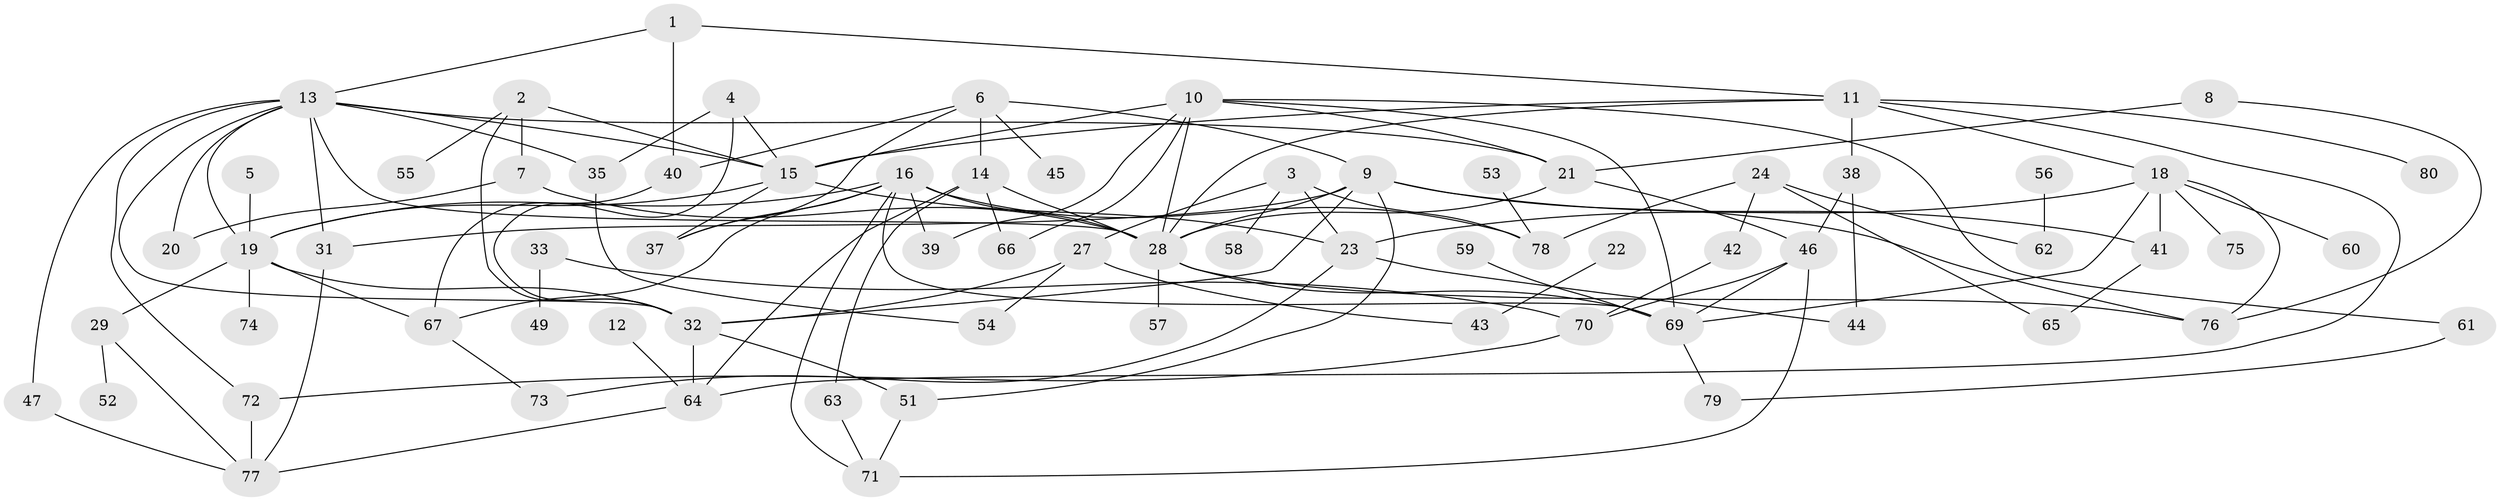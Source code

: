// original degree distribution, {3: 0.21052631578947367, 2: 0.21052631578947367, 1: 0.21052631578947367, 4: 0.15789473684210525, 5: 0.11278195488721804, 0: 0.06015037593984962, 7: 0.015037593984962405, 6: 0.015037593984962405, 9: 0.007518796992481203}
// Generated by graph-tools (version 1.1) at 2025/48/03/04/25 22:48:05]
// undirected, 71 vertices, 122 edges
graph export_dot {
  node [color=gray90,style=filled];
  1;
  2;
  3;
  4;
  5;
  6;
  7;
  8;
  9;
  10;
  11;
  12;
  13;
  14;
  15;
  16;
  18;
  19;
  20;
  21;
  22;
  23;
  24;
  27;
  28;
  29;
  31;
  32;
  33;
  35;
  37;
  38;
  39;
  40;
  41;
  42;
  43;
  44;
  45;
  46;
  47;
  49;
  51;
  52;
  53;
  54;
  55;
  56;
  57;
  58;
  59;
  60;
  61;
  62;
  63;
  64;
  65;
  66;
  67;
  69;
  70;
  71;
  72;
  73;
  74;
  75;
  76;
  77;
  78;
  79;
  80;
  1 -- 11 [weight=1.0];
  1 -- 13 [weight=1.0];
  1 -- 40 [weight=1.0];
  2 -- 7 [weight=1.0];
  2 -- 15 [weight=2.0];
  2 -- 32 [weight=1.0];
  2 -- 55 [weight=1.0];
  3 -- 23 [weight=1.0];
  3 -- 27 [weight=1.0];
  3 -- 58 [weight=1.0];
  3 -- 78 [weight=1.0];
  4 -- 15 [weight=1.0];
  4 -- 32 [weight=1.0];
  4 -- 35 [weight=1.0];
  5 -- 19 [weight=1.0];
  6 -- 9 [weight=1.0];
  6 -- 14 [weight=1.0];
  6 -- 37 [weight=1.0];
  6 -- 40 [weight=1.0];
  6 -- 45 [weight=1.0];
  7 -- 20 [weight=1.0];
  7 -- 28 [weight=1.0];
  8 -- 21 [weight=1.0];
  8 -- 76 [weight=1.0];
  9 -- 28 [weight=1.0];
  9 -- 31 [weight=1.0];
  9 -- 32 [weight=1.0];
  9 -- 41 [weight=1.0];
  9 -- 51 [weight=1.0];
  9 -- 76 [weight=1.0];
  10 -- 15 [weight=1.0];
  10 -- 21 [weight=1.0];
  10 -- 28 [weight=1.0];
  10 -- 39 [weight=1.0];
  10 -- 61 [weight=1.0];
  10 -- 66 [weight=1.0];
  10 -- 69 [weight=1.0];
  11 -- 15 [weight=1.0];
  11 -- 18 [weight=1.0];
  11 -- 28 [weight=1.0];
  11 -- 38 [weight=1.0];
  11 -- 64 [weight=1.0];
  11 -- 80 [weight=1.0];
  12 -- 64 [weight=1.0];
  13 -- 15 [weight=1.0];
  13 -- 19 [weight=2.0];
  13 -- 20 [weight=1.0];
  13 -- 21 [weight=1.0];
  13 -- 28 [weight=1.0];
  13 -- 31 [weight=2.0];
  13 -- 32 [weight=1.0];
  13 -- 35 [weight=1.0];
  13 -- 47 [weight=1.0];
  13 -- 72 [weight=1.0];
  14 -- 28 [weight=1.0];
  14 -- 63 [weight=1.0];
  14 -- 64 [weight=1.0];
  14 -- 66 [weight=1.0];
  15 -- 19 [weight=1.0];
  15 -- 23 [weight=1.0];
  15 -- 37 [weight=1.0];
  16 -- 19 [weight=1.0];
  16 -- 28 [weight=1.0];
  16 -- 37 [weight=1.0];
  16 -- 39 [weight=1.0];
  16 -- 67 [weight=1.0];
  16 -- 69 [weight=1.0];
  16 -- 71 [weight=1.0];
  16 -- 78 [weight=1.0];
  18 -- 23 [weight=1.0];
  18 -- 41 [weight=1.0];
  18 -- 60 [weight=1.0];
  18 -- 69 [weight=1.0];
  18 -- 75 [weight=1.0];
  18 -- 76 [weight=1.0];
  19 -- 29 [weight=1.0];
  19 -- 32 [weight=1.0];
  19 -- 67 [weight=1.0];
  19 -- 74 [weight=1.0];
  21 -- 28 [weight=1.0];
  21 -- 46 [weight=1.0];
  22 -- 43 [weight=1.0];
  23 -- 44 [weight=1.0];
  23 -- 73 [weight=1.0];
  24 -- 42 [weight=1.0];
  24 -- 62 [weight=1.0];
  24 -- 65 [weight=1.0];
  24 -- 78 [weight=1.0];
  27 -- 32 [weight=1.0];
  27 -- 43 [weight=1.0];
  27 -- 54 [weight=1.0];
  28 -- 57 [weight=1.0];
  28 -- 69 [weight=1.0];
  28 -- 76 [weight=1.0];
  29 -- 52 [weight=1.0];
  29 -- 77 [weight=1.0];
  31 -- 77 [weight=1.0];
  32 -- 51 [weight=1.0];
  32 -- 64 [weight=1.0];
  33 -- 49 [weight=1.0];
  33 -- 70 [weight=1.0];
  35 -- 54 [weight=1.0];
  38 -- 44 [weight=1.0];
  38 -- 46 [weight=1.0];
  40 -- 67 [weight=1.0];
  41 -- 65 [weight=1.0];
  42 -- 70 [weight=1.0];
  46 -- 69 [weight=1.0];
  46 -- 70 [weight=1.0];
  46 -- 71 [weight=1.0];
  47 -- 77 [weight=1.0];
  51 -- 71 [weight=1.0];
  53 -- 78 [weight=1.0];
  56 -- 62 [weight=1.0];
  59 -- 69 [weight=1.0];
  61 -- 79 [weight=1.0];
  63 -- 71 [weight=1.0];
  64 -- 77 [weight=1.0];
  67 -- 73 [weight=1.0];
  69 -- 79 [weight=1.0];
  70 -- 72 [weight=1.0];
  72 -- 77 [weight=1.0];
}
